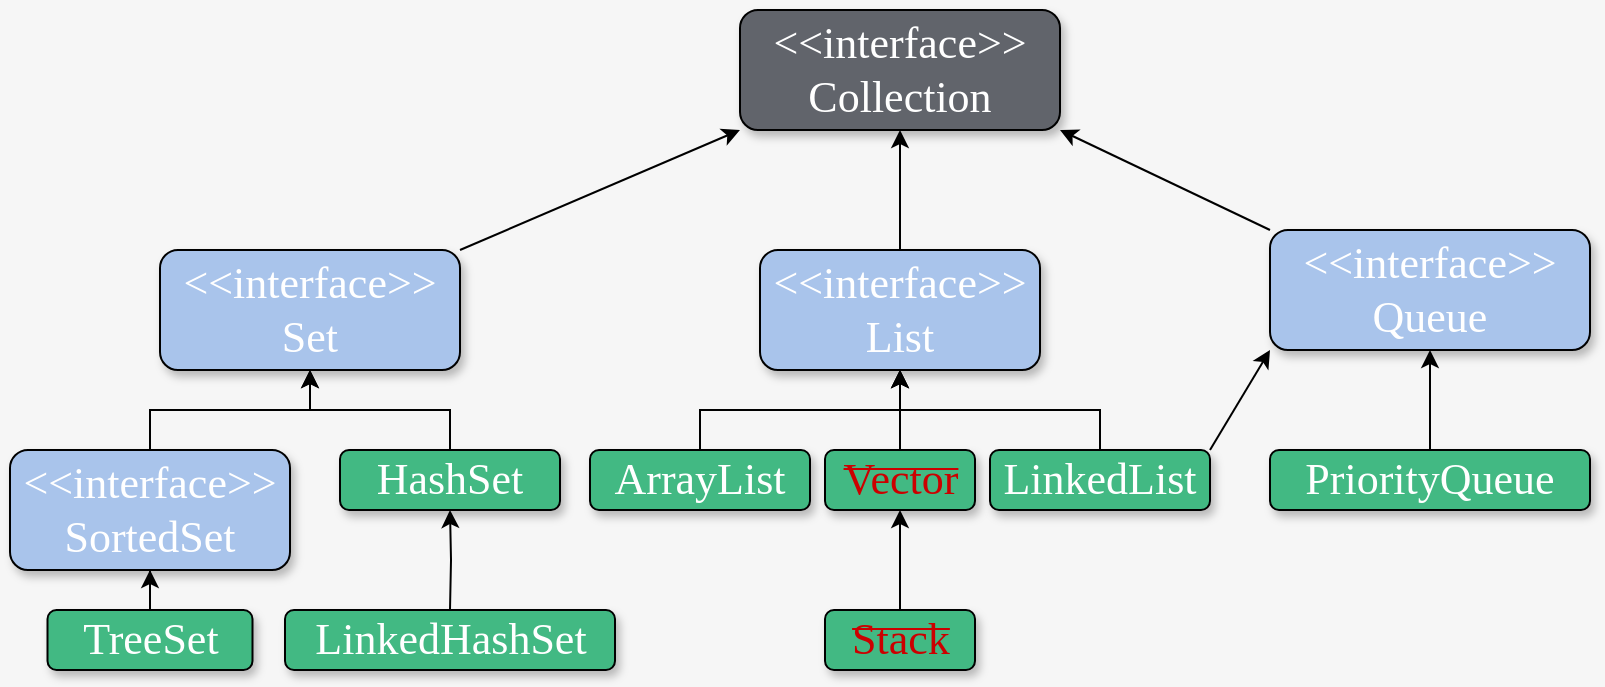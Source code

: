 <mxfile version="13.5.7" type="device"><diagram id="c4Q3EUnKSOxI2T_mgPIG" name="第 1 页"><mxGraphModel dx="1851" dy="592" grid="1" gridSize="10" guides="1" tooltips="1" connect="1" arrows="1" fold="1" page="1" pageScale="1" pageWidth="827" pageHeight="1169" background="#F6F6F6" math="0" shadow="0"><root><mxCell id="0"/><mxCell id="1" parent="0"/><mxCell id="Enl7eLxVZ1xmvO9SPCiQ-1" value="&lt;font style=&quot;font-size: 22px&quot;&gt;&amp;lt;&amp;lt;interface&amp;gt;&amp;gt;&lt;br&gt;Collection&lt;/font&gt;" style="text;html=1;strokeColor=#000000;fillColor=#61646B;align=center;verticalAlign=middle;whiteSpace=wrap;rounded=1;shadow=1;fontFamily=Comic Sans MS;fontColor=#FFFFFF;" parent="1" vertex="1"><mxGeometry x="-443" y="100" width="160" height="60" as="geometry"/></mxCell><mxCell id="d2184vUCKiDJVI-w6fKS-1" style="edgeStyle=orthogonalEdgeStyle;rounded=0;orthogonalLoop=1;jettySize=auto;html=1;exitX=0.5;exitY=0;exitDx=0;exitDy=0;entryX=0.5;entryY=1;entryDx=0;entryDy=0;" parent="1" source="Enl7eLxVZ1xmvO9SPCiQ-3" target="Enl7eLxVZ1xmvO9SPCiQ-1" edge="1"><mxGeometry relative="1" as="geometry"/></mxCell><mxCell id="Enl7eLxVZ1xmvO9SPCiQ-3" value="&lt;font style=&quot;font-size: 22px&quot;&gt;&amp;lt;&amp;lt;interface&amp;gt;&amp;gt;&lt;br&gt;List&lt;/font&gt;" style="text;html=1;strokeColor=#000000;fillColor=#A9C4EB;align=center;verticalAlign=middle;whiteSpace=wrap;rounded=1;shadow=1;fontFamily=Comic Sans MS;fontColor=#FFFFFF;" parent="1" vertex="1"><mxGeometry x="-433" y="220" width="140" height="60" as="geometry"/></mxCell><mxCell id="Enl7eLxVZ1xmvO9SPCiQ-24" style="rounded=0;orthogonalLoop=1;jettySize=auto;html=1;exitX=0;exitY=0;exitDx=0;exitDy=0;entryX=1;entryY=1;entryDx=0;entryDy=0;" parent="1" source="Enl7eLxVZ1xmvO9SPCiQ-5" target="Enl7eLxVZ1xmvO9SPCiQ-1" edge="1"><mxGeometry relative="1" as="geometry"/></mxCell><mxCell id="Enl7eLxVZ1xmvO9SPCiQ-5" value="&lt;font style=&quot;font-size: 22px&quot;&gt;&amp;lt;&amp;lt;interface&amp;gt;&amp;gt;&lt;br&gt;Queue&lt;/font&gt;" style="text;html=1;strokeColor=#000000;fillColor=#A9C4EB;align=center;verticalAlign=middle;whiteSpace=wrap;rounded=1;shadow=1;fontFamily=Comic Sans MS;fontColor=#FFFFFF;" parent="1" vertex="1"><mxGeometry x="-178" y="210" width="160" height="60" as="geometry"/></mxCell><mxCell id="Enl7eLxVZ1xmvO9SPCiQ-22" style="rounded=0;orthogonalLoop=1;jettySize=auto;html=1;exitX=1;exitY=0;exitDx=0;exitDy=0;entryX=0;entryY=1;entryDx=0;entryDy=0;" parent="1" source="Enl7eLxVZ1xmvO9SPCiQ-7" target="Enl7eLxVZ1xmvO9SPCiQ-1" edge="1"><mxGeometry relative="1" as="geometry"/></mxCell><mxCell id="Enl7eLxVZ1xmvO9SPCiQ-7" value="&lt;font style=&quot;font-size: 22px&quot;&gt;&amp;lt;&amp;lt;interface&amp;gt;&amp;gt;&lt;br&gt;Set&lt;/font&gt;" style="text;html=1;strokeColor=#000000;fillColor=#A9C4EB;align=center;verticalAlign=middle;whiteSpace=wrap;rounded=1;shadow=1;fontFamily=Comic Sans MS;fontColor=#FFFFFF;" parent="1" vertex="1"><mxGeometry x="-733" y="220" width="150" height="60" as="geometry"/></mxCell><mxCell id="Enl7eLxVZ1xmvO9SPCiQ-27" style="edgeStyle=orthogonalEdgeStyle;rounded=0;orthogonalLoop=1;jettySize=auto;html=1;exitX=0.5;exitY=0;exitDx=0;exitDy=0;" parent="1" source="Enl7eLxVZ1xmvO9SPCiQ-10" target="Enl7eLxVZ1xmvO9SPCiQ-7" edge="1"><mxGeometry relative="1" as="geometry"/></mxCell><mxCell id="Enl7eLxVZ1xmvO9SPCiQ-10" value="&lt;font style=&quot;font-size: 22px&quot;&gt;&amp;lt;&amp;lt;interface&amp;gt;&amp;gt;&lt;br&gt;SortedSet&lt;/font&gt;" style="text;html=1;strokeColor=#000000;fillColor=#A9C4EB;align=center;verticalAlign=middle;whiteSpace=wrap;rounded=1;shadow=1;fontFamily=Comic Sans MS;fontColor=#FFFFFF;" parent="1" vertex="1"><mxGeometry x="-808" y="320" width="140" height="60" as="geometry"/></mxCell><mxCell id="Enl7eLxVZ1xmvO9SPCiQ-38" style="edgeStyle=orthogonalEdgeStyle;rounded=0;orthogonalLoop=1;jettySize=auto;html=1;exitX=0.5;exitY=0;exitDx=0;exitDy=0;" parent="1" source="Enl7eLxVZ1xmvO9SPCiQ-12" target="Enl7eLxVZ1xmvO9SPCiQ-3" edge="1"><mxGeometry relative="1" as="geometry"/></mxCell><mxCell id="Enl7eLxVZ1xmvO9SPCiQ-12" value="&lt;font style=&quot;font-size: 22px&quot;&gt;ArrayList&lt;/font&gt;" style="text;html=1;strokeColor=#000000;fillColor=#42B983;align=center;verticalAlign=middle;whiteSpace=wrap;rounded=1;shadow=1;fontFamily=Comic Sans MS;fontColor=#FFFFFF;" parent="1" vertex="1"><mxGeometry x="-518" y="320" width="110" height="30" as="geometry"/></mxCell><mxCell id="Enl7eLxVZ1xmvO9SPCiQ-33" style="rounded=0;orthogonalLoop=1;jettySize=auto;html=1;exitX=1;exitY=0;exitDx=0;exitDy=0;entryX=0;entryY=1;entryDx=0;entryDy=0;" parent="1" source="Enl7eLxVZ1xmvO9SPCiQ-13" target="Enl7eLxVZ1xmvO9SPCiQ-5" edge="1"><mxGeometry relative="1" as="geometry"/></mxCell><mxCell id="Enl7eLxVZ1xmvO9SPCiQ-39" style="edgeStyle=orthogonalEdgeStyle;rounded=0;orthogonalLoop=1;jettySize=auto;html=1;exitX=0.5;exitY=0;exitDx=0;exitDy=0;" parent="1" source="Enl7eLxVZ1xmvO9SPCiQ-13" target="Enl7eLxVZ1xmvO9SPCiQ-3" edge="1"><mxGeometry relative="1" as="geometry"/></mxCell><mxCell id="Enl7eLxVZ1xmvO9SPCiQ-13" value="&lt;font style=&quot;font-size: 22px&quot;&gt;LinkedList&lt;/font&gt;" style="text;html=1;strokeColor=#000000;fillColor=#42B983;align=center;verticalAlign=middle;whiteSpace=wrap;rounded=1;shadow=1;fontFamily=Comic Sans MS;fontColor=#FFFFFF;" parent="1" vertex="1"><mxGeometry x="-318" y="320" width="110" height="30" as="geometry"/></mxCell><mxCell id="Enl7eLxVZ1xmvO9SPCiQ-29" style="edgeStyle=orthogonalEdgeStyle;rounded=0;orthogonalLoop=1;jettySize=auto;html=1;exitX=0.5;exitY=0;exitDx=0;exitDy=0;" parent="1" source="Enl7eLxVZ1xmvO9SPCiQ-15" target="Enl7eLxVZ1xmvO9SPCiQ-10" edge="1"><mxGeometry relative="1" as="geometry"/></mxCell><mxCell id="Enl7eLxVZ1xmvO9SPCiQ-15" value="&lt;font style=&quot;font-size: 22px&quot;&gt;TreeSet&lt;/font&gt;" style="text;html=1;strokeColor=#000000;fillColor=#42B983;align=center;verticalAlign=middle;whiteSpace=wrap;rounded=1;shadow=1;fontFamily=Comic Sans MS;fontColor=#FFFFFF;" parent="1" vertex="1"><mxGeometry x="-789.25" y="400" width="102.5" height="30" as="geometry"/></mxCell><mxCell id="Enl7eLxVZ1xmvO9SPCiQ-26" style="edgeStyle=orthogonalEdgeStyle;rounded=0;orthogonalLoop=1;jettySize=auto;html=1;exitX=0.5;exitY=0;exitDx=0;exitDy=0;" parent="1" source="Enl7eLxVZ1xmvO9SPCiQ-16" target="Enl7eLxVZ1xmvO9SPCiQ-7" edge="1"><mxGeometry relative="1" as="geometry"/></mxCell><mxCell id="Enl7eLxVZ1xmvO9SPCiQ-16" value="&lt;font style=&quot;font-size: 22px&quot;&gt;HashSet&lt;/font&gt;" style="text;html=1;strokeColor=#000000;fillColor=#42B983;align=center;verticalAlign=middle;whiteSpace=wrap;rounded=1;shadow=1;fontFamily=Comic Sans MS;fontColor=#FFFFFF;" parent="1" vertex="1"><mxGeometry x="-643" y="320" width="110" height="30" as="geometry"/></mxCell><mxCell id="Enl7eLxVZ1xmvO9SPCiQ-28" style="edgeStyle=orthogonalEdgeStyle;rounded=0;orthogonalLoop=1;jettySize=auto;html=1;exitX=0.5;exitY=0;exitDx=0;exitDy=0;" parent="1" target="Enl7eLxVZ1xmvO9SPCiQ-16" edge="1"><mxGeometry relative="1" as="geometry"><mxPoint x="-588" y="400" as="sourcePoint"/></mxGeometry></mxCell><mxCell id="Enl7eLxVZ1xmvO9SPCiQ-17" value="&lt;font style=&quot;font-size: 22px&quot;&gt;LinkedHashSet&lt;/font&gt;" style="text;html=1;strokeColor=#000000;fillColor=#42B983;align=center;verticalAlign=middle;whiteSpace=wrap;rounded=1;shadow=1;fontFamily=Comic Sans MS;fontColor=#FFFFFF;" parent="1" vertex="1"><mxGeometry x="-670.5" y="400" width="165" height="30" as="geometry"/></mxCell><mxCell id="Enl7eLxVZ1xmvO9SPCiQ-37" style="edgeStyle=orthogonalEdgeStyle;rounded=0;orthogonalLoop=1;jettySize=auto;html=1;exitX=0.5;exitY=0;exitDx=0;exitDy=0;" parent="1" source="Enl7eLxVZ1xmvO9SPCiQ-18" target="Enl7eLxVZ1xmvO9SPCiQ-3" edge="1"><mxGeometry relative="1" as="geometry"/></mxCell><mxCell id="Enl7eLxVZ1xmvO9SPCiQ-18" value="&lt;font style=&quot;font-size: 22px&quot;&gt;Vector&lt;/font&gt;" style="text;html=1;strokeColor=#000000;fillColor=#42B983;align=center;verticalAlign=middle;whiteSpace=wrap;rounded=1;shadow=1;fontFamily=Comic Sans MS;fontColor=#CC0000;fontStyle=8;" parent="1" vertex="1"><mxGeometry x="-400.5" y="320" width="75" height="30" as="geometry"/></mxCell><mxCell id="Enl7eLxVZ1xmvO9SPCiQ-34" style="edgeStyle=orthogonalEdgeStyle;rounded=0;orthogonalLoop=1;jettySize=auto;html=1;exitX=0.5;exitY=0;exitDx=0;exitDy=0;" parent="1" source="Enl7eLxVZ1xmvO9SPCiQ-19" target="Enl7eLxVZ1xmvO9SPCiQ-5" edge="1"><mxGeometry relative="1" as="geometry"/></mxCell><mxCell id="Enl7eLxVZ1xmvO9SPCiQ-19" value="&lt;font style=&quot;font-size: 22px&quot;&gt;PriorityQueue&lt;/font&gt;" style="text;html=1;strokeColor=#000000;fillColor=#42B983;align=center;verticalAlign=middle;whiteSpace=wrap;rounded=1;shadow=1;fontFamily=Comic Sans MS;fontColor=#FFFFFF;" parent="1" vertex="1"><mxGeometry x="-178" y="320" width="160" height="30" as="geometry"/></mxCell><mxCell id="CpCQqfwlXaF97ZeLLz3L-2" style="edgeStyle=orthogonalEdgeStyle;rounded=0;orthogonalLoop=1;jettySize=auto;html=1;exitX=0.5;exitY=0;exitDx=0;exitDy=0;fontFamily=Comic Sans MS;fontSize=25;fontColor=#CC0000;" edge="1" parent="1" source="CpCQqfwlXaF97ZeLLz3L-1" target="Enl7eLxVZ1xmvO9SPCiQ-18"><mxGeometry relative="1" as="geometry"/></mxCell><mxCell id="CpCQqfwlXaF97ZeLLz3L-1" value="&lt;span style=&quot;font-size: 22px&quot;&gt;Stack&lt;br&gt;&lt;/span&gt;" style="text;html=1;strokeColor=#000000;fillColor=#42B983;align=center;verticalAlign=middle;whiteSpace=wrap;rounded=1;shadow=1;fontFamily=Comic Sans MS;fontColor=#CC0000;fontStyle=8;" vertex="1" parent="1"><mxGeometry x="-400.5" y="400" width="75" height="30" as="geometry"/></mxCell></root></mxGraphModel></diagram></mxfile>
